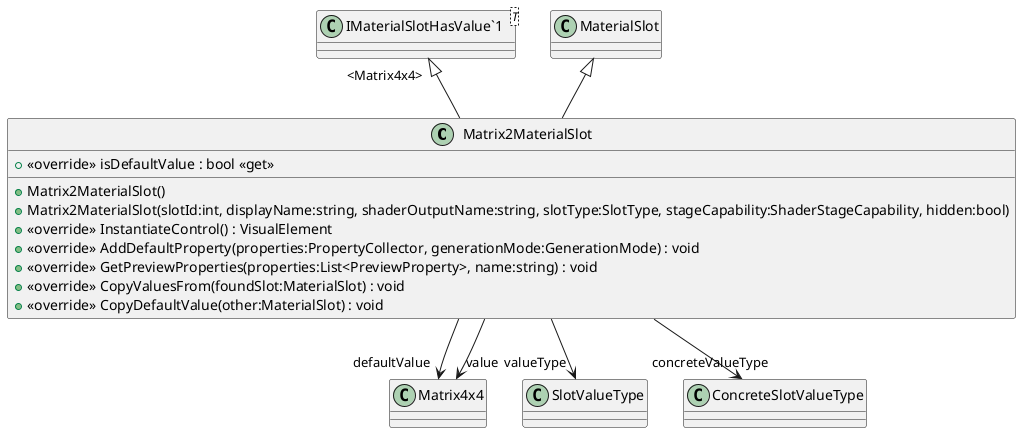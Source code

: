 @startuml
class Matrix2MaterialSlot {
    + Matrix2MaterialSlot()
    + Matrix2MaterialSlot(slotId:int, displayName:string, shaderOutputName:string, slotType:SlotType, stageCapability:ShaderStageCapability, hidden:bool)
    + <<override>> InstantiateControl() : VisualElement
    + <<override>> isDefaultValue : bool <<get>>
    + <<override>> AddDefaultProperty(properties:PropertyCollector, generationMode:GenerationMode) : void
    + <<override>> GetPreviewProperties(properties:List<PreviewProperty>, name:string) : void
    + <<override>> CopyValuesFrom(foundSlot:MaterialSlot) : void
    + <<override>> CopyDefaultValue(other:MaterialSlot) : void
}
class "IMaterialSlotHasValue`1"<T> {
}
MaterialSlot <|-- Matrix2MaterialSlot
"IMaterialSlotHasValue`1" "<Matrix4x4>" <|-- Matrix2MaterialSlot
Matrix2MaterialSlot --> "defaultValue" Matrix4x4
Matrix2MaterialSlot --> "value" Matrix4x4
Matrix2MaterialSlot --> "valueType" SlotValueType
Matrix2MaterialSlot --> "concreteValueType" ConcreteSlotValueType
@enduml
